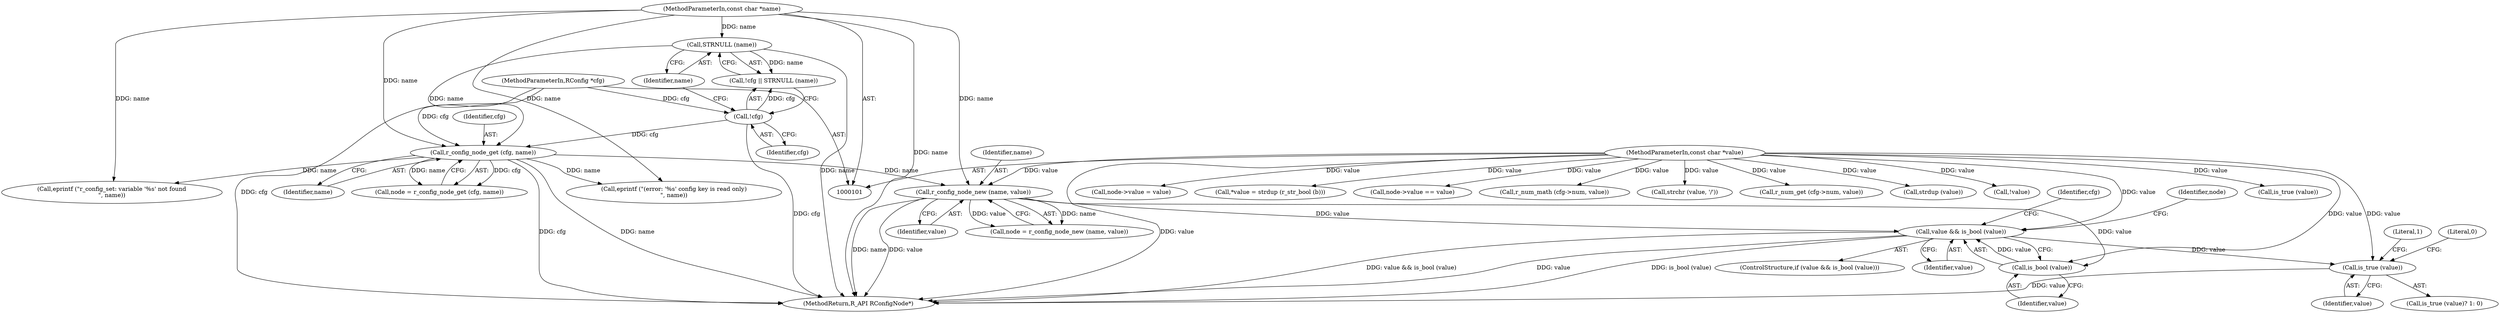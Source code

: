 digraph "0_radare2_f85bc674b2a2256a364fe796351bc1971e106005@pointer" {
"1000339" [label="(Call,is_true (value))"];
"1000324" [label="(Call,value && is_bool (value))"];
"1000317" [label="(Call,r_config_node_new (name, value))"];
"1000126" [label="(Call,r_config_node_get (cfg, name))"];
"1000117" [label="(Call,!cfg)"];
"1000102" [label="(MethodParameterIn,RConfig *cfg)"];
"1000119" [label="(Call,STRNULL (name))"];
"1000103" [label="(MethodParameterIn,const char *name)"];
"1000104" [label="(MethodParameterIn,const char *value)"];
"1000326" [label="(Call,is_bool (value))"];
"1000325" [label="(Identifier,value)"];
"1000317" [label="(Call,r_config_node_new (name, value))"];
"1000338" [label="(Call,is_true (value)? 1: 0)"];
"1000187" [label="(Call,is_true (value))"];
"1000339" [label="(Call,is_true (value))"];
"1000212" [label="(Call,node->value = value)"];
"1000126" [label="(Call,r_config_node_get (cfg, name))"];
"1000324" [label="(Call,value && is_bool (value))"];
"1000422" [label="(MethodReturn,R_API RConfigNode*)"];
"1000200" [label="(Call,*value = strdup (r_str_bool (b)))"];
"1000319" [label="(Identifier,value)"];
"1000327" [label="(Identifier,value)"];
"1000118" [label="(Identifier,cfg)"];
"1000326" [label="(Call,is_bool (value))"];
"1000318" [label="(Identifier,name)"];
"1000340" [label="(Identifier,value)"];
"1000104" [label="(MethodParameterIn,const char *value)"];
"1000102" [label="(MethodParameterIn,RConfig *cfg)"];
"1000241" [label="(Call,node->value == value)"];
"1000287" [label="(Call,r_num_math (cfg->num, value))"];
"1000116" [label="(Call,!cfg || STRNULL (name))"];
"1000371" [label="(Call,eprintf (\"r_config_set: variable '%s' not found\n\", name))"];
"1000120" [label="(Identifier,name)"];
"1000103" [label="(MethodParameterIn,const char *name)"];
"1000268" [label="(Call,strchr (value, '/'))"];
"1000276" [label="(Call,r_num_get (cfg->num, value))"];
"1000331" [label="(Identifier,node)"];
"1000117" [label="(Call,!cfg)"];
"1000323" [label="(ControlStructure,if (value && is_bool (value)))"];
"1000139" [label="(Call,eprintf (\"(error: '%s' config key is read only)\n\", name))"];
"1000345" [label="(Identifier,cfg)"];
"1000258" [label="(Call,strdup (value))"];
"1000119" [label="(Call,STRNULL (name))"];
"1000220" [label="(Call,!value)"];
"1000127" [label="(Identifier,cfg)"];
"1000341" [label="(Literal,1)"];
"1000128" [label="(Identifier,name)"];
"1000342" [label="(Literal,0)"];
"1000124" [label="(Call,node = r_config_node_get (cfg, name))"];
"1000315" [label="(Call,node = r_config_node_new (name, value))"];
"1000339" -> "1000338"  [label="AST: "];
"1000339" -> "1000340"  [label="CFG: "];
"1000340" -> "1000339"  [label="AST: "];
"1000341" -> "1000339"  [label="CFG: "];
"1000342" -> "1000339"  [label="CFG: "];
"1000339" -> "1000422"  [label="DDG: value"];
"1000324" -> "1000339"  [label="DDG: value"];
"1000104" -> "1000339"  [label="DDG: value"];
"1000324" -> "1000323"  [label="AST: "];
"1000324" -> "1000325"  [label="CFG: "];
"1000324" -> "1000326"  [label="CFG: "];
"1000325" -> "1000324"  [label="AST: "];
"1000326" -> "1000324"  [label="AST: "];
"1000331" -> "1000324"  [label="CFG: "];
"1000345" -> "1000324"  [label="CFG: "];
"1000324" -> "1000422"  [label="DDG: is_bool (value)"];
"1000324" -> "1000422"  [label="DDG: value && is_bool (value)"];
"1000324" -> "1000422"  [label="DDG: value"];
"1000317" -> "1000324"  [label="DDG: value"];
"1000326" -> "1000324"  [label="DDG: value"];
"1000104" -> "1000324"  [label="DDG: value"];
"1000317" -> "1000315"  [label="AST: "];
"1000317" -> "1000319"  [label="CFG: "];
"1000318" -> "1000317"  [label="AST: "];
"1000319" -> "1000317"  [label="AST: "];
"1000315" -> "1000317"  [label="CFG: "];
"1000317" -> "1000422"  [label="DDG: name"];
"1000317" -> "1000422"  [label="DDG: value"];
"1000317" -> "1000315"  [label="DDG: name"];
"1000317" -> "1000315"  [label="DDG: value"];
"1000126" -> "1000317"  [label="DDG: name"];
"1000103" -> "1000317"  [label="DDG: name"];
"1000104" -> "1000317"  [label="DDG: value"];
"1000317" -> "1000326"  [label="DDG: value"];
"1000126" -> "1000124"  [label="AST: "];
"1000126" -> "1000128"  [label="CFG: "];
"1000127" -> "1000126"  [label="AST: "];
"1000128" -> "1000126"  [label="AST: "];
"1000124" -> "1000126"  [label="CFG: "];
"1000126" -> "1000422"  [label="DDG: cfg"];
"1000126" -> "1000422"  [label="DDG: name"];
"1000126" -> "1000124"  [label="DDG: cfg"];
"1000126" -> "1000124"  [label="DDG: name"];
"1000117" -> "1000126"  [label="DDG: cfg"];
"1000102" -> "1000126"  [label="DDG: cfg"];
"1000119" -> "1000126"  [label="DDG: name"];
"1000103" -> "1000126"  [label="DDG: name"];
"1000126" -> "1000139"  [label="DDG: name"];
"1000126" -> "1000371"  [label="DDG: name"];
"1000117" -> "1000116"  [label="AST: "];
"1000117" -> "1000118"  [label="CFG: "];
"1000118" -> "1000117"  [label="AST: "];
"1000120" -> "1000117"  [label="CFG: "];
"1000116" -> "1000117"  [label="CFG: "];
"1000117" -> "1000422"  [label="DDG: cfg"];
"1000117" -> "1000116"  [label="DDG: cfg"];
"1000102" -> "1000117"  [label="DDG: cfg"];
"1000102" -> "1000101"  [label="AST: "];
"1000102" -> "1000422"  [label="DDG: cfg"];
"1000119" -> "1000116"  [label="AST: "];
"1000119" -> "1000120"  [label="CFG: "];
"1000120" -> "1000119"  [label="AST: "];
"1000116" -> "1000119"  [label="CFG: "];
"1000119" -> "1000422"  [label="DDG: name"];
"1000119" -> "1000116"  [label="DDG: name"];
"1000103" -> "1000119"  [label="DDG: name"];
"1000103" -> "1000101"  [label="AST: "];
"1000103" -> "1000422"  [label="DDG: name"];
"1000103" -> "1000139"  [label="DDG: name"];
"1000103" -> "1000371"  [label="DDG: name"];
"1000104" -> "1000101"  [label="AST: "];
"1000104" -> "1000422"  [label="DDG: value"];
"1000104" -> "1000187"  [label="DDG: value"];
"1000104" -> "1000200"  [label="DDG: value"];
"1000104" -> "1000212"  [label="DDG: value"];
"1000104" -> "1000220"  [label="DDG: value"];
"1000104" -> "1000241"  [label="DDG: value"];
"1000104" -> "1000258"  [label="DDG: value"];
"1000104" -> "1000268"  [label="DDG: value"];
"1000104" -> "1000276"  [label="DDG: value"];
"1000104" -> "1000287"  [label="DDG: value"];
"1000104" -> "1000326"  [label="DDG: value"];
"1000326" -> "1000327"  [label="CFG: "];
"1000327" -> "1000326"  [label="AST: "];
}
